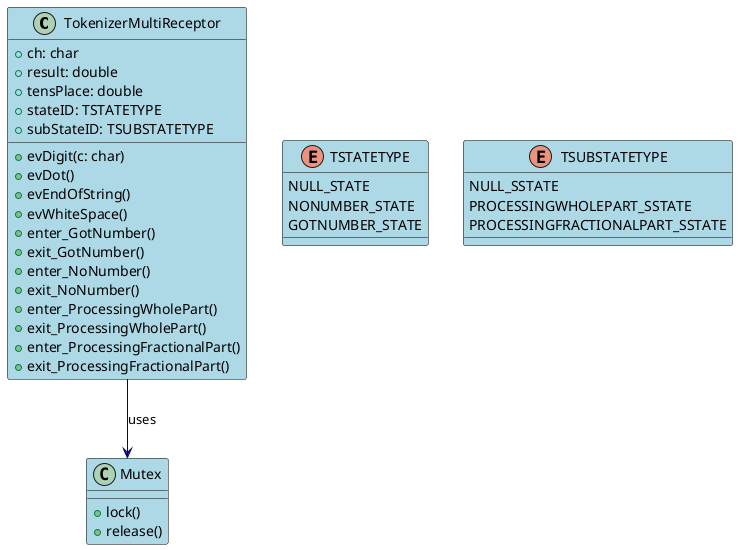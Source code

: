 ```plaintext
@startuml MultipleReceptorPattern_ClassDiagram

skinparam class {
    BackgroundColor LightBlue
    ArrowColor Navy
    BorderColor Black
}

class TokenizerMultiReceptor {
    + ch: char
    + result: double
    + tensPlace: double
    + stateID: TSTATETYPE
    + subStateID: TSUBSTATETYPE
    + evDigit(c: char)
    + evDot()
    + evEndOfString()
    + evWhiteSpace()
    + enter_GotNumber()
    + exit_GotNumber()
    + enter_NoNumber()
    + exit_NoNumber()
    + enter_ProcessingWholePart()
    + exit_ProcessingWholePart()
    + enter_ProcessingFractionalPart()
    + exit_ProcessingFractionalPart()
}

class Mutex {
    + lock()
    + release()
}

TokenizerMultiReceptor --> Mutex : uses

enum TSTATETYPE {
    NULL_STATE
    NONUMBER_STATE
    GOTNUMBER_STATE
}

enum TSUBSTATETYPE {
    NULL_SSTATE
    PROCESSINGWHOLEPART_SSTATE
    PROCESSINGFRACTIONALPART_SSTATE
}

@enduml
```
